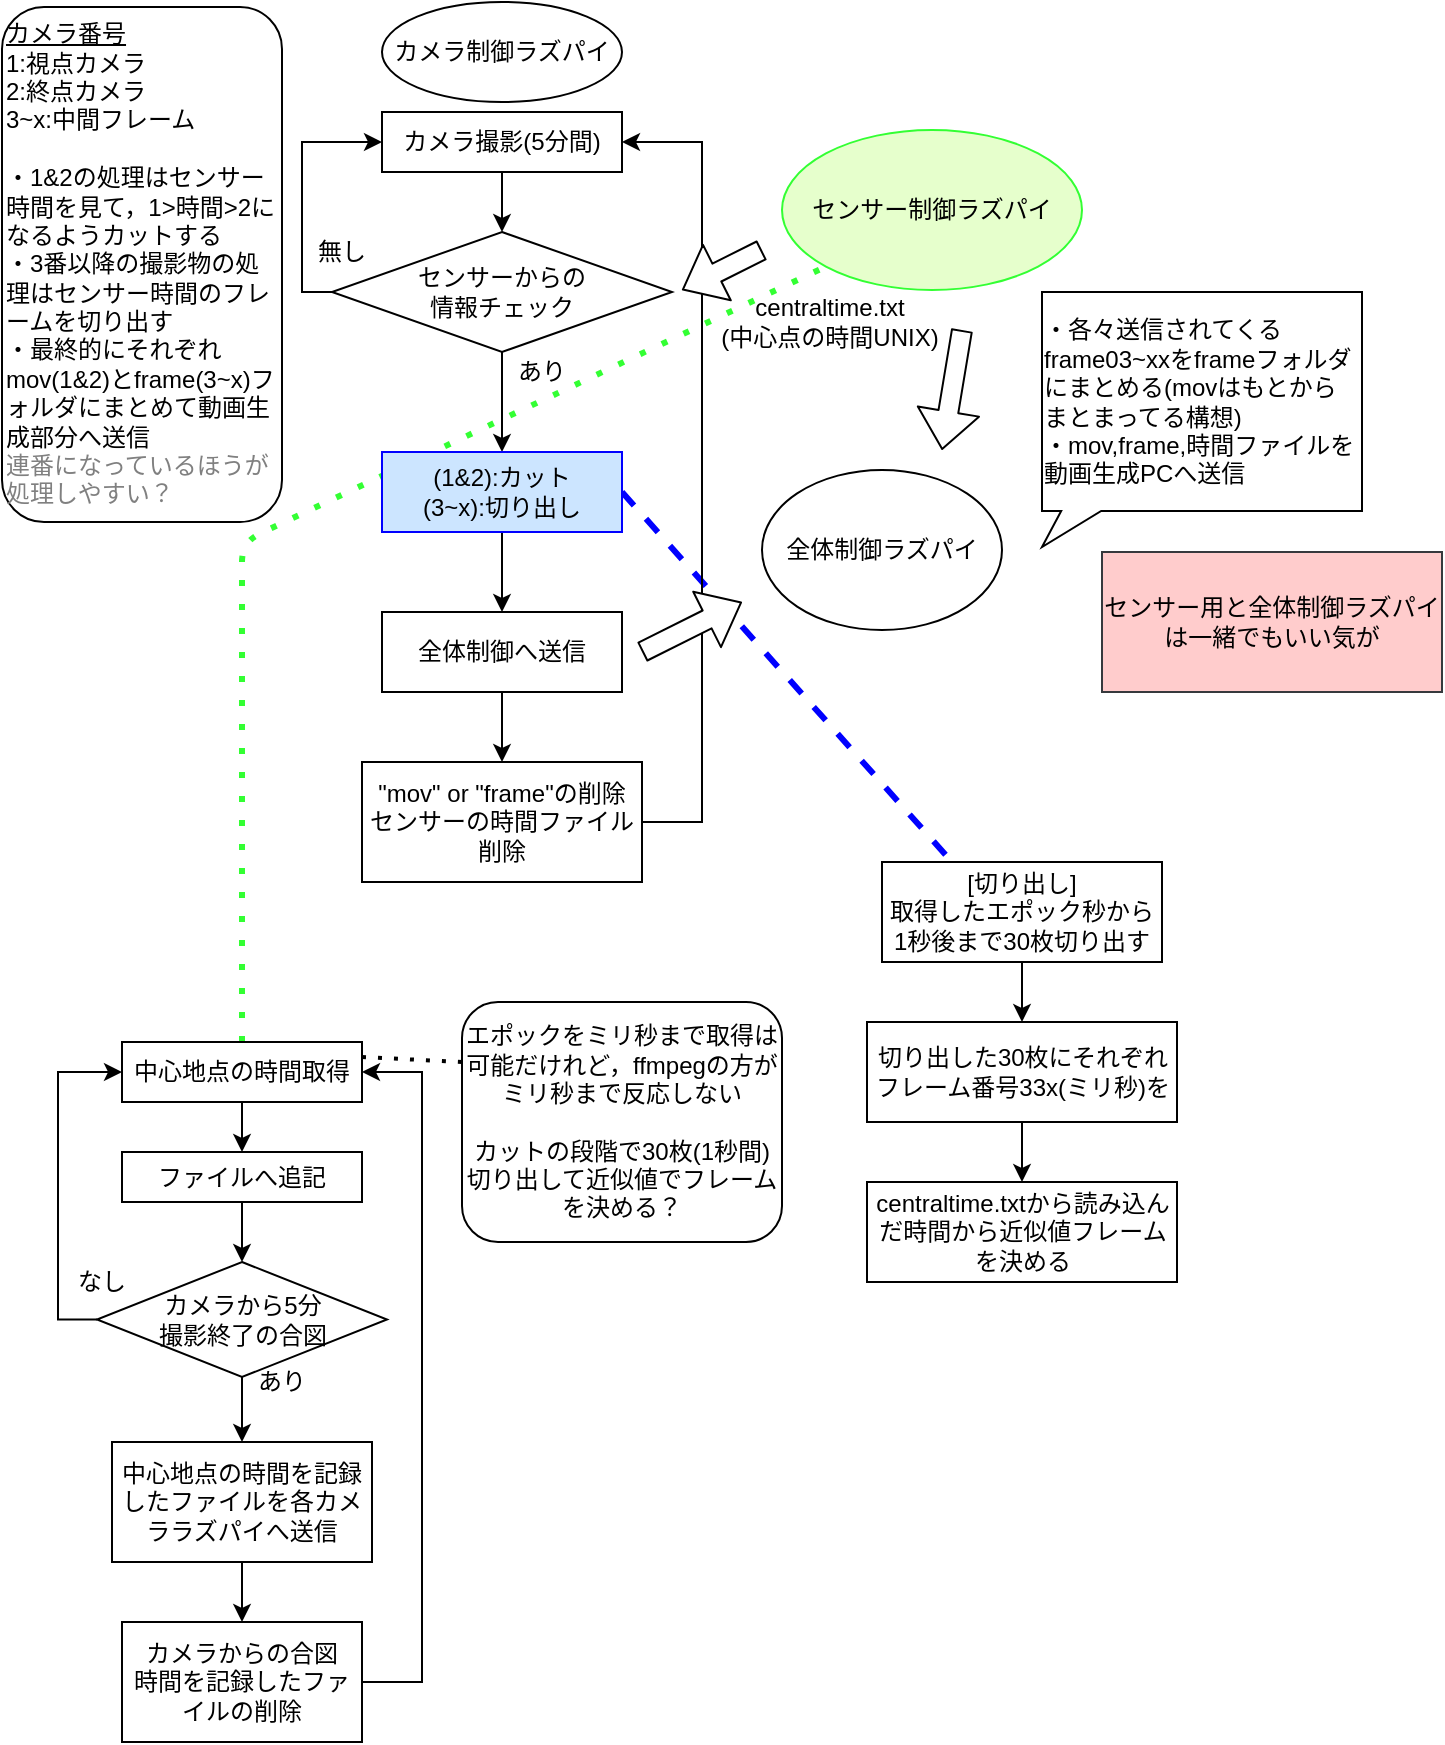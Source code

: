 <mxfile version="14.2.7" type="device"><diagram id="se92e26DNZG-GAYroY87" name="Page-1"><mxGraphModel dx="1133" dy="695" grid="1" gridSize="10" guides="1" tooltips="1" connect="1" arrows="1" fold="1" page="1" pageScale="1" pageWidth="827" pageHeight="1169" math="0" shadow="0"><root><mxCell id="0"/><mxCell id="1" parent="0"/><mxCell id="3JkFNtR-FsQKq-bazuBV-48" value="" style="endArrow=none;dashed=1;html=1;strokeWidth=3;fillColor=#FFFFFF;exitX=1;exitY=0.5;exitDx=0;exitDy=0;entryX=0.25;entryY=0;entryDx=0;entryDy=0;strokeColor=#0000FF;" edge="1" parent="1" source="3JkFNtR-FsQKq-bazuBV-9" target="3JkFNtR-FsQKq-bazuBV-49"><mxGeometry width="50" height="50" relative="1" as="geometry"><mxPoint x="500" y="420" as="sourcePoint"/><mxPoint x="500" y="480" as="targetPoint"/></mxGeometry></mxCell><mxCell id="3JkFNtR-FsQKq-bazuBV-30" value="" style="endArrow=none;dashed=1;html=1;dashPattern=1 3;strokeWidth=3;entryX=0;entryY=1;entryDx=0;entryDy=0;exitX=0.5;exitY=0;exitDx=0;exitDy=0;fillColor=#cdeb8b;strokeColor=#33FF33;" edge="1" parent="1" source="3JkFNtR-FsQKq-bazuBV-31" target="3JkFNtR-FsQKq-bazuBV-19"><mxGeometry width="50" height="50" relative="1" as="geometry"><mxPoint x="120" y="520" as="sourcePoint"/><mxPoint x="180" y="300" as="targetPoint"/><Array as="points"><mxPoint x="120" y="280"/></Array></mxGeometry></mxCell><mxCell id="3JkFNtR-FsQKq-bazuBV-27" style="edgeStyle=orthogonalEdgeStyle;rounded=0;orthogonalLoop=1;jettySize=auto;html=1;entryX=1;entryY=0.5;entryDx=0;entryDy=0;" edge="1" parent="1" source="3JkFNtR-FsQKq-bazuBV-21" target="3JkFNtR-FsQKq-bazuBV-1"><mxGeometry relative="1" as="geometry"><mxPoint x="360" y="70" as="targetPoint"/><Array as="points"><mxPoint x="350" y="420"/><mxPoint x="350" y="80"/></Array></mxGeometry></mxCell><mxCell id="3JkFNtR-FsQKq-bazuBV-11" style="edgeStyle=orthogonalEdgeStyle;rounded=0;orthogonalLoop=1;jettySize=auto;html=1;exitX=0.5;exitY=1;exitDx=0;exitDy=0;" edge="1" parent="1" source="3JkFNtR-FsQKq-bazuBV-1" target="3JkFNtR-FsQKq-bazuBV-5"><mxGeometry relative="1" as="geometry"/></mxCell><mxCell id="3JkFNtR-FsQKq-bazuBV-1" value="カメラ撮影(5分間)" style="rounded=0;whiteSpace=wrap;html=1;" vertex="1" parent="1"><mxGeometry x="190" y="65" width="120" height="30" as="geometry"/></mxCell><mxCell id="3JkFNtR-FsQKq-bazuBV-7" style="edgeStyle=orthogonalEdgeStyle;rounded=0;orthogonalLoop=1;jettySize=auto;html=1;exitX=0;exitY=0.5;exitDx=0;exitDy=0;entryX=0;entryY=0.5;entryDx=0;entryDy=0;" edge="1" parent="1" source="3JkFNtR-FsQKq-bazuBV-5" target="3JkFNtR-FsQKq-bazuBV-1"><mxGeometry relative="1" as="geometry"><Array as="points"><mxPoint x="150" y="155"/><mxPoint x="150" y="80"/></Array></mxGeometry></mxCell><mxCell id="3JkFNtR-FsQKq-bazuBV-13" style="edgeStyle=orthogonalEdgeStyle;rounded=0;orthogonalLoop=1;jettySize=auto;html=1;exitX=0.5;exitY=1;exitDx=0;exitDy=0;" edge="1" parent="1" source="3JkFNtR-FsQKq-bazuBV-5" target="3JkFNtR-FsQKq-bazuBV-9"><mxGeometry relative="1" as="geometry"/></mxCell><mxCell id="3JkFNtR-FsQKq-bazuBV-5" value="センサーからの&lt;br&gt;情報チェック" style="rhombus;whiteSpace=wrap;html=1;" vertex="1" parent="1"><mxGeometry x="165" y="125" width="170" height="60" as="geometry"/></mxCell><mxCell id="3JkFNtR-FsQKq-bazuBV-8" value="無し" style="text;html=1;strokeColor=none;fillColor=none;align=center;verticalAlign=middle;whiteSpace=wrap;rounded=0;" vertex="1" parent="1"><mxGeometry x="150" y="125" width="40" height="20" as="geometry"/></mxCell><mxCell id="3JkFNtR-FsQKq-bazuBV-15" value="" style="edgeStyle=orthogonalEdgeStyle;rounded=0;orthogonalLoop=1;jettySize=auto;html=1;" edge="1" parent="1" source="3JkFNtR-FsQKq-bazuBV-9" target="3JkFNtR-FsQKq-bazuBV-14"><mxGeometry relative="1" as="geometry"/></mxCell><mxCell id="3JkFNtR-FsQKq-bazuBV-9" value="(1&amp;amp;2):カット&lt;br&gt;(3~x):切り出し" style="rounded=0;whiteSpace=wrap;html=1;strokeColor=#0000FF;fillColor=#CCE5FF;" vertex="1" parent="1"><mxGeometry x="190" y="235" width="120" height="40" as="geometry"/></mxCell><mxCell id="3JkFNtR-FsQKq-bazuBV-10" value="&lt;u&gt;カメラ番号&lt;/u&gt;&lt;br&gt;1:視点カメラ&lt;br&gt;2:終点カメラ&lt;br&gt;3~x:中間フレーム&lt;br&gt;&lt;br&gt;・1&amp;amp;2の処理はセンサー時間を見て，1&amp;gt;時間&amp;gt;2になるようカットする&lt;br&gt;・3番以降の撮影物の処理はセンサー時間のフレームを切り出す&lt;br&gt;・最終的にそれぞれmov(1&amp;amp;2)とframe(3~x)フォルダにまとめて動画生成部分へ送信&lt;br&gt;&lt;font color=&quot;#808080&quot;&gt;連番になっているほうが処理しやすい？&lt;/font&gt;" style="text;html=1;fillColor=none;align=left;verticalAlign=middle;whiteSpace=wrap;rounded=1;strokeColor=#000000;" vertex="1" parent="1"><mxGeometry y="12.5" width="140" height="257.5" as="geometry"/></mxCell><mxCell id="3JkFNtR-FsQKq-bazuBV-22" value="" style="edgeStyle=orthogonalEdgeStyle;rounded=0;orthogonalLoop=1;jettySize=auto;html=1;" edge="1" parent="1" source="3JkFNtR-FsQKq-bazuBV-14" target="3JkFNtR-FsQKq-bazuBV-21"><mxGeometry relative="1" as="geometry"/></mxCell><mxCell id="3JkFNtR-FsQKq-bazuBV-14" value="全体制御へ送信" style="whiteSpace=wrap;html=1;rounded=0;" vertex="1" parent="1"><mxGeometry x="190" y="315" width="120" height="40" as="geometry"/></mxCell><mxCell id="3JkFNtR-FsQKq-bazuBV-16" value="あり" style="text;html=1;strokeColor=none;fillColor=none;align=center;verticalAlign=middle;whiteSpace=wrap;rounded=0;" vertex="1" parent="1"><mxGeometry x="250" y="185" width="40" height="20" as="geometry"/></mxCell><mxCell id="3JkFNtR-FsQKq-bazuBV-17" value="" style="shape=flexArrow;endArrow=classic;html=1;fillColor=#FFFFFF;" edge="1" parent="1"><mxGeometry width="50" height="50" relative="1" as="geometry"><mxPoint x="320" y="335" as="sourcePoint"/><mxPoint x="370" y="310" as="targetPoint"/></mxGeometry></mxCell><mxCell id="3JkFNtR-FsQKq-bazuBV-18" value="全体制御ラズパイ" style="ellipse;whiteSpace=wrap;html=1;" vertex="1" parent="1"><mxGeometry x="380" y="244" width="120" height="80" as="geometry"/></mxCell><mxCell id="3JkFNtR-FsQKq-bazuBV-19" value="センサー制御ラズパイ" style="ellipse;whiteSpace=wrap;html=1;strokeColor=#33FF33;fillColor=#E6FFCC;" vertex="1" parent="1"><mxGeometry x="390" y="74" width="150" height="80" as="geometry"/></mxCell><mxCell id="3JkFNtR-FsQKq-bazuBV-21" value="&quot;mov&quot; or &quot;frame&quot;の削除&lt;br&gt;センサーの時間ファイル削除" style="whiteSpace=wrap;html=1;rounded=0;" vertex="1" parent="1"><mxGeometry x="180" y="390" width="140" height="60" as="geometry"/></mxCell><mxCell id="3JkFNtR-FsQKq-bazuBV-23" value="centraltime.txt&lt;br&gt;(中心点の時間UNIX)" style="text;html=1;strokeColor=none;fillColor=none;align=center;verticalAlign=middle;whiteSpace=wrap;rounded=0;" vertex="1" parent="1"><mxGeometry x="349" y="155" width="130" height="30" as="geometry"/></mxCell><mxCell id="3JkFNtR-FsQKq-bazuBV-24" value="" style="shape=flexArrow;endArrow=classic;html=1;" edge="1" parent="1"><mxGeometry width="50" height="50" relative="1" as="geometry"><mxPoint x="480" y="174" as="sourcePoint"/><mxPoint x="470" y="234" as="targetPoint"/></mxGeometry></mxCell><mxCell id="3JkFNtR-FsQKq-bazuBV-25" value="カメラ制御ラズパイ" style="ellipse;whiteSpace=wrap;html=1;" vertex="1" parent="1"><mxGeometry x="190" y="10" width="120" height="50" as="geometry"/></mxCell><mxCell id="3JkFNtR-FsQKq-bazuBV-20" value="" style="shape=flexArrow;endArrow=classic;html=1;fillColor=#FFFFFF;" edge="1" parent="1"><mxGeometry width="50" height="50" relative="1" as="geometry"><mxPoint x="380" y="134" as="sourcePoint"/><mxPoint x="340" y="154" as="targetPoint"/><Array as="points"><mxPoint x="380" y="134"/></Array></mxGeometry></mxCell><mxCell id="3JkFNtR-FsQKq-bazuBV-29" value="&lt;div style=&quot;text-align: left&quot;&gt;&lt;span&gt;・各々送信されてくるframe03~xxをframeフォルダにまとめる(movはもとからまとまってる構想)&lt;/span&gt;&lt;/div&gt;&lt;div style=&quot;text-align: left&quot;&gt;&lt;span&gt;・mov,frame,時間ファイルを動画生成PCへ送信&lt;/span&gt;&lt;/div&gt;" style="shape=callout;whiteSpace=wrap;html=1;perimeter=calloutPerimeter;position2=0;size=18;position=0.06;base=20;rotation=0;" vertex="1" parent="1"><mxGeometry x="520" y="155" width="160" height="127.5" as="geometry"/></mxCell><mxCell id="3JkFNtR-FsQKq-bazuBV-33" value="" style="edgeStyle=orthogonalEdgeStyle;rounded=0;orthogonalLoop=1;jettySize=auto;html=1;fillColor=#FFFFFF;" edge="1" parent="1" source="3JkFNtR-FsQKq-bazuBV-31" target="3JkFNtR-FsQKq-bazuBV-32"><mxGeometry relative="1" as="geometry"/></mxCell><mxCell id="3JkFNtR-FsQKq-bazuBV-31" value="中心地点の時間取得" style="rounded=0;whiteSpace=wrap;html=1;" vertex="1" parent="1"><mxGeometry x="60" y="530" width="120" height="30" as="geometry"/></mxCell><mxCell id="3JkFNtR-FsQKq-bazuBV-35" value="" style="edgeStyle=orthogonalEdgeStyle;rounded=0;orthogonalLoop=1;jettySize=auto;html=1;fillColor=#FFFFFF;" edge="1" parent="1" source="3JkFNtR-FsQKq-bazuBV-32" target="3JkFNtR-FsQKq-bazuBV-34"><mxGeometry relative="1" as="geometry"/></mxCell><mxCell id="3JkFNtR-FsQKq-bazuBV-32" value="ファイルへ追記" style="whiteSpace=wrap;html=1;rounded=0;" vertex="1" parent="1"><mxGeometry x="60" y="585" width="120" height="25" as="geometry"/></mxCell><mxCell id="3JkFNtR-FsQKq-bazuBV-37" style="edgeStyle=orthogonalEdgeStyle;rounded=0;orthogonalLoop=1;jettySize=auto;html=1;entryX=0;entryY=0.5;entryDx=0;entryDy=0;fillColor=#FFFFFF;" edge="1" parent="1" source="3JkFNtR-FsQKq-bazuBV-34" target="3JkFNtR-FsQKq-bazuBV-31"><mxGeometry relative="1" as="geometry"><Array as="points"><mxPoint x="28" y="669"/><mxPoint x="28" y="545"/></Array></mxGeometry></mxCell><mxCell id="3JkFNtR-FsQKq-bazuBV-40" value="" style="edgeStyle=orthogonalEdgeStyle;rounded=0;orthogonalLoop=1;jettySize=auto;html=1;fillColor=#FFFFFF;" edge="1" parent="1" source="3JkFNtR-FsQKq-bazuBV-34" target="3JkFNtR-FsQKq-bazuBV-39"><mxGeometry relative="1" as="geometry"/></mxCell><mxCell id="3JkFNtR-FsQKq-bazuBV-34" value="カメラから5分&lt;br&gt;撮影終了の合図" style="rhombus;whiteSpace=wrap;html=1;rounded=0;" vertex="1" parent="1"><mxGeometry x="47.5" y="640" width="145" height="57.5" as="geometry"/></mxCell><mxCell id="3JkFNtR-FsQKq-bazuBV-38" value="なし" style="text;html=1;strokeColor=none;fillColor=none;align=center;verticalAlign=middle;whiteSpace=wrap;rounded=0;" vertex="1" parent="1"><mxGeometry x="30" y="640" width="40" height="20" as="geometry"/></mxCell><mxCell id="3JkFNtR-FsQKq-bazuBV-43" value="" style="edgeStyle=orthogonalEdgeStyle;rounded=0;orthogonalLoop=1;jettySize=auto;html=1;fillColor=#FFFFFF;" edge="1" parent="1" source="3JkFNtR-FsQKq-bazuBV-39" target="3JkFNtR-FsQKq-bazuBV-42"><mxGeometry relative="1" as="geometry"/></mxCell><mxCell id="3JkFNtR-FsQKq-bazuBV-39" value="中心地点の時間を記録したファイルを各カメララズパイへ送信" style="whiteSpace=wrap;html=1;rounded=0;" vertex="1" parent="1"><mxGeometry x="55" y="730" width="130" height="60" as="geometry"/></mxCell><mxCell id="3JkFNtR-FsQKq-bazuBV-41" value="あり" style="text;html=1;strokeColor=none;fillColor=none;align=center;verticalAlign=middle;whiteSpace=wrap;rounded=0;" vertex="1" parent="1"><mxGeometry x="120" y="690" width="40" height="20" as="geometry"/></mxCell><mxCell id="3JkFNtR-FsQKq-bazuBV-44" style="edgeStyle=orthogonalEdgeStyle;rounded=0;orthogonalLoop=1;jettySize=auto;html=1;entryX=1;entryY=0.5;entryDx=0;entryDy=0;fillColor=#FFFFFF;" edge="1" parent="1" source="3JkFNtR-FsQKq-bazuBV-42" target="3JkFNtR-FsQKq-bazuBV-31"><mxGeometry relative="1" as="geometry"><Array as="points"><mxPoint x="210" y="850"/><mxPoint x="210" y="545"/></Array></mxGeometry></mxCell><mxCell id="3JkFNtR-FsQKq-bazuBV-42" value="カメラからの合図&lt;br&gt;時間を記録したファイルの削除" style="whiteSpace=wrap;html=1;rounded=0;" vertex="1" parent="1"><mxGeometry x="60" y="820" width="120" height="60" as="geometry"/></mxCell><mxCell id="3JkFNtR-FsQKq-bazuBV-45" value="エポックをミリ秒まで取得は可能だけれど，ffmpegの方がミリ秒まで反応しない&lt;br&gt;&lt;br&gt;カットの段階で30枚(1秒間)切り出して近似値でフレームを決める？" style="text;html=1;fillColor=none;align=center;verticalAlign=middle;whiteSpace=wrap;rounded=1;strokeColor=#000000;" vertex="1" parent="1"><mxGeometry x="230" y="510" width="160" height="120" as="geometry"/></mxCell><mxCell id="3JkFNtR-FsQKq-bazuBV-46" value="" style="endArrow=none;dashed=1;html=1;dashPattern=1 3;strokeWidth=2;fillColor=#FFFFFF;entryX=0;entryY=0.25;entryDx=0;entryDy=0;exitX=1;exitY=0.25;exitDx=0;exitDy=0;" edge="1" parent="1" source="3JkFNtR-FsQKq-bazuBV-31" target="3JkFNtR-FsQKq-bazuBV-45"><mxGeometry width="50" height="50" relative="1" as="geometry"><mxPoint x="130" y="470" as="sourcePoint"/><mxPoint x="180" y="420" as="targetPoint"/></mxGeometry></mxCell><mxCell id="3JkFNtR-FsQKq-bazuBV-52" value="" style="edgeStyle=orthogonalEdgeStyle;rounded=0;orthogonalLoop=1;jettySize=auto;html=1;strokeWidth=1;fillColor=#FFFFFF;" edge="1" parent="1" source="3JkFNtR-FsQKq-bazuBV-49" target="3JkFNtR-FsQKq-bazuBV-51"><mxGeometry relative="1" as="geometry"/></mxCell><mxCell id="3JkFNtR-FsQKq-bazuBV-49" value="[切り出し]&lt;br&gt;取得したエポック秒から1秒後まで30枚切り出す" style="rounded=0;whiteSpace=wrap;html=1;" vertex="1" parent="1"><mxGeometry x="440" y="440" width="140" height="50" as="geometry"/></mxCell><mxCell id="3JkFNtR-FsQKq-bazuBV-54" value="" style="edgeStyle=orthogonalEdgeStyle;rounded=0;orthogonalLoop=1;jettySize=auto;html=1;strokeColor=#000000;strokeWidth=1;fillColor=#FFFFFF;" edge="1" parent="1" source="3JkFNtR-FsQKq-bazuBV-51" target="3JkFNtR-FsQKq-bazuBV-53"><mxGeometry relative="1" as="geometry"/></mxCell><mxCell id="3JkFNtR-FsQKq-bazuBV-51" value="切り出した30枚にそれぞれフレーム番号33x(ミリ秒)を" style="rounded=0;whiteSpace=wrap;html=1;" vertex="1" parent="1"><mxGeometry x="432.5" y="520" width="155" height="50" as="geometry"/></mxCell><mxCell id="3JkFNtR-FsQKq-bazuBV-53" value="centraltime.txtから読み込んだ時間から近似値フレームを決める" style="rounded=0;whiteSpace=wrap;html=1;" vertex="1" parent="1"><mxGeometry x="432.5" y="600" width="155" height="50" as="geometry"/></mxCell><mxCell id="3JkFNtR-FsQKq-bazuBV-55" value="センサー用と全体制御ラズパイは一緒でもいい気が" style="text;html=1;strokeColor=#36393d;fillColor=#ffcccc;align=center;verticalAlign=middle;whiteSpace=wrap;rounded=0;" vertex="1" parent="1"><mxGeometry x="550" y="285" width="170" height="70" as="geometry"/></mxCell></root></mxGraphModel></diagram></mxfile>